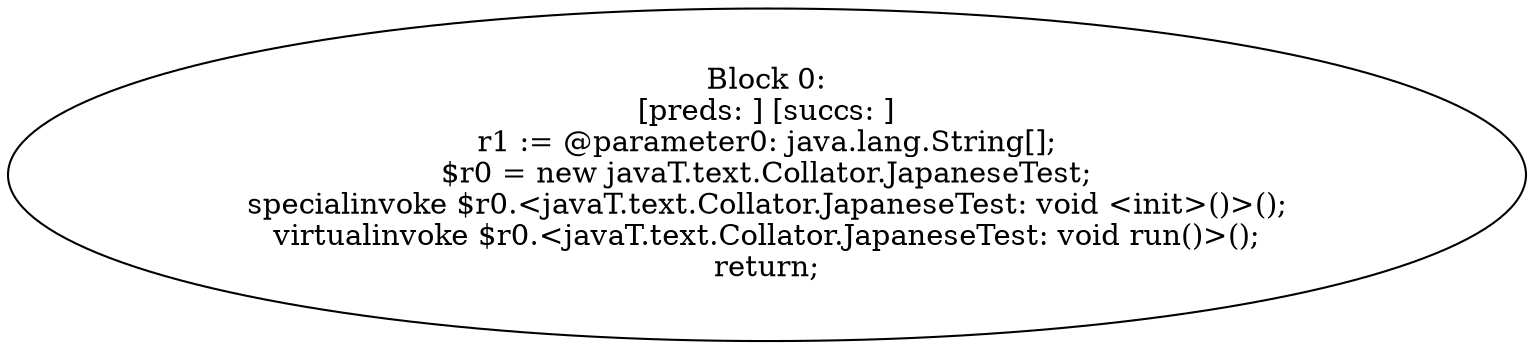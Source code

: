 digraph "unitGraph" {
    "Block 0:
[preds: ] [succs: ]
r1 := @parameter0: java.lang.String[];
$r0 = new javaT.text.Collator.JapaneseTest;
specialinvoke $r0.<javaT.text.Collator.JapaneseTest: void <init>()>();
virtualinvoke $r0.<javaT.text.Collator.JapaneseTest: void run()>();
return;
"
}
